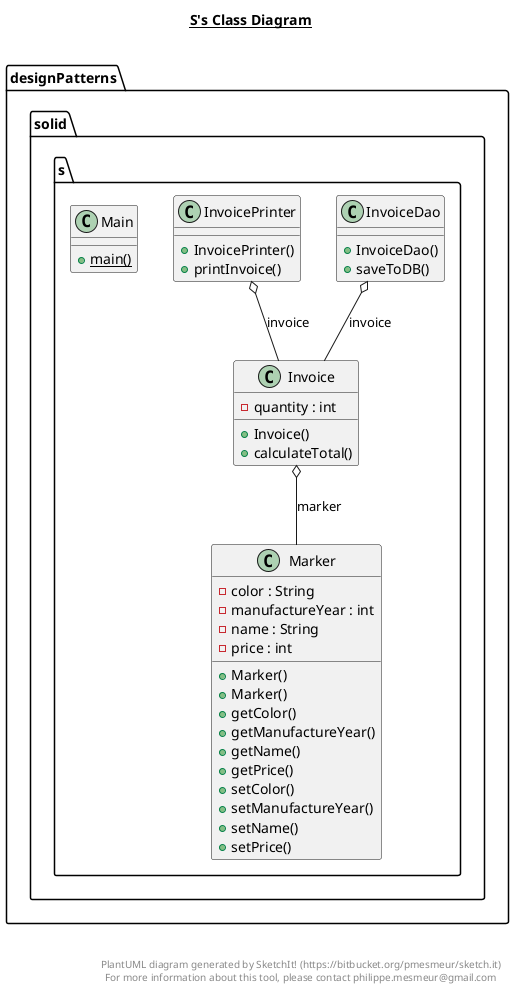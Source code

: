 @startuml

title __S's Class Diagram__\n

  namespace designPatterns.solid.s {
    class designPatterns.solid.s.Invoice {
        - quantity : int
        + Invoice()
        + calculateTotal()
    }
  }
  

  namespace designPatterns.solid.s {
    class designPatterns.solid.s.InvoiceDao {
        + InvoiceDao()
        + saveToDB()
    }
  }
  

  namespace designPatterns.solid.s {
    class designPatterns.solid.s.InvoicePrinter {
        + InvoicePrinter()
        + printInvoice()
    }
  }
  

  namespace designPatterns.solid.s {
    class designPatterns.solid.s.Main {
        {static} + main()
    }
  }
  

  namespace designPatterns.solid.s {
    class designPatterns.solid.s.Marker {
        - color : String
        - manufactureYear : int
        - name : String
        - price : int
        + Marker()
        + Marker()
        + getColor()
        + getManufactureYear()
        + getName()
        + getPrice()
        + setColor()
        + setManufactureYear()
        + setName()
        + setPrice()
    }
  }
  

  designPatterns.solid.s.Invoice o-- designPatterns.solid.s.Marker : marker
  designPatterns.solid.s.InvoiceDao o-- designPatterns.solid.s.Invoice : invoice
  designPatterns.solid.s.InvoicePrinter o-- designPatterns.solid.s.Invoice : invoice


right footer


PlantUML diagram generated by SketchIt! (https://bitbucket.org/pmesmeur/sketch.it)
For more information about this tool, please contact philippe.mesmeur@gmail.com
endfooter

@enduml
